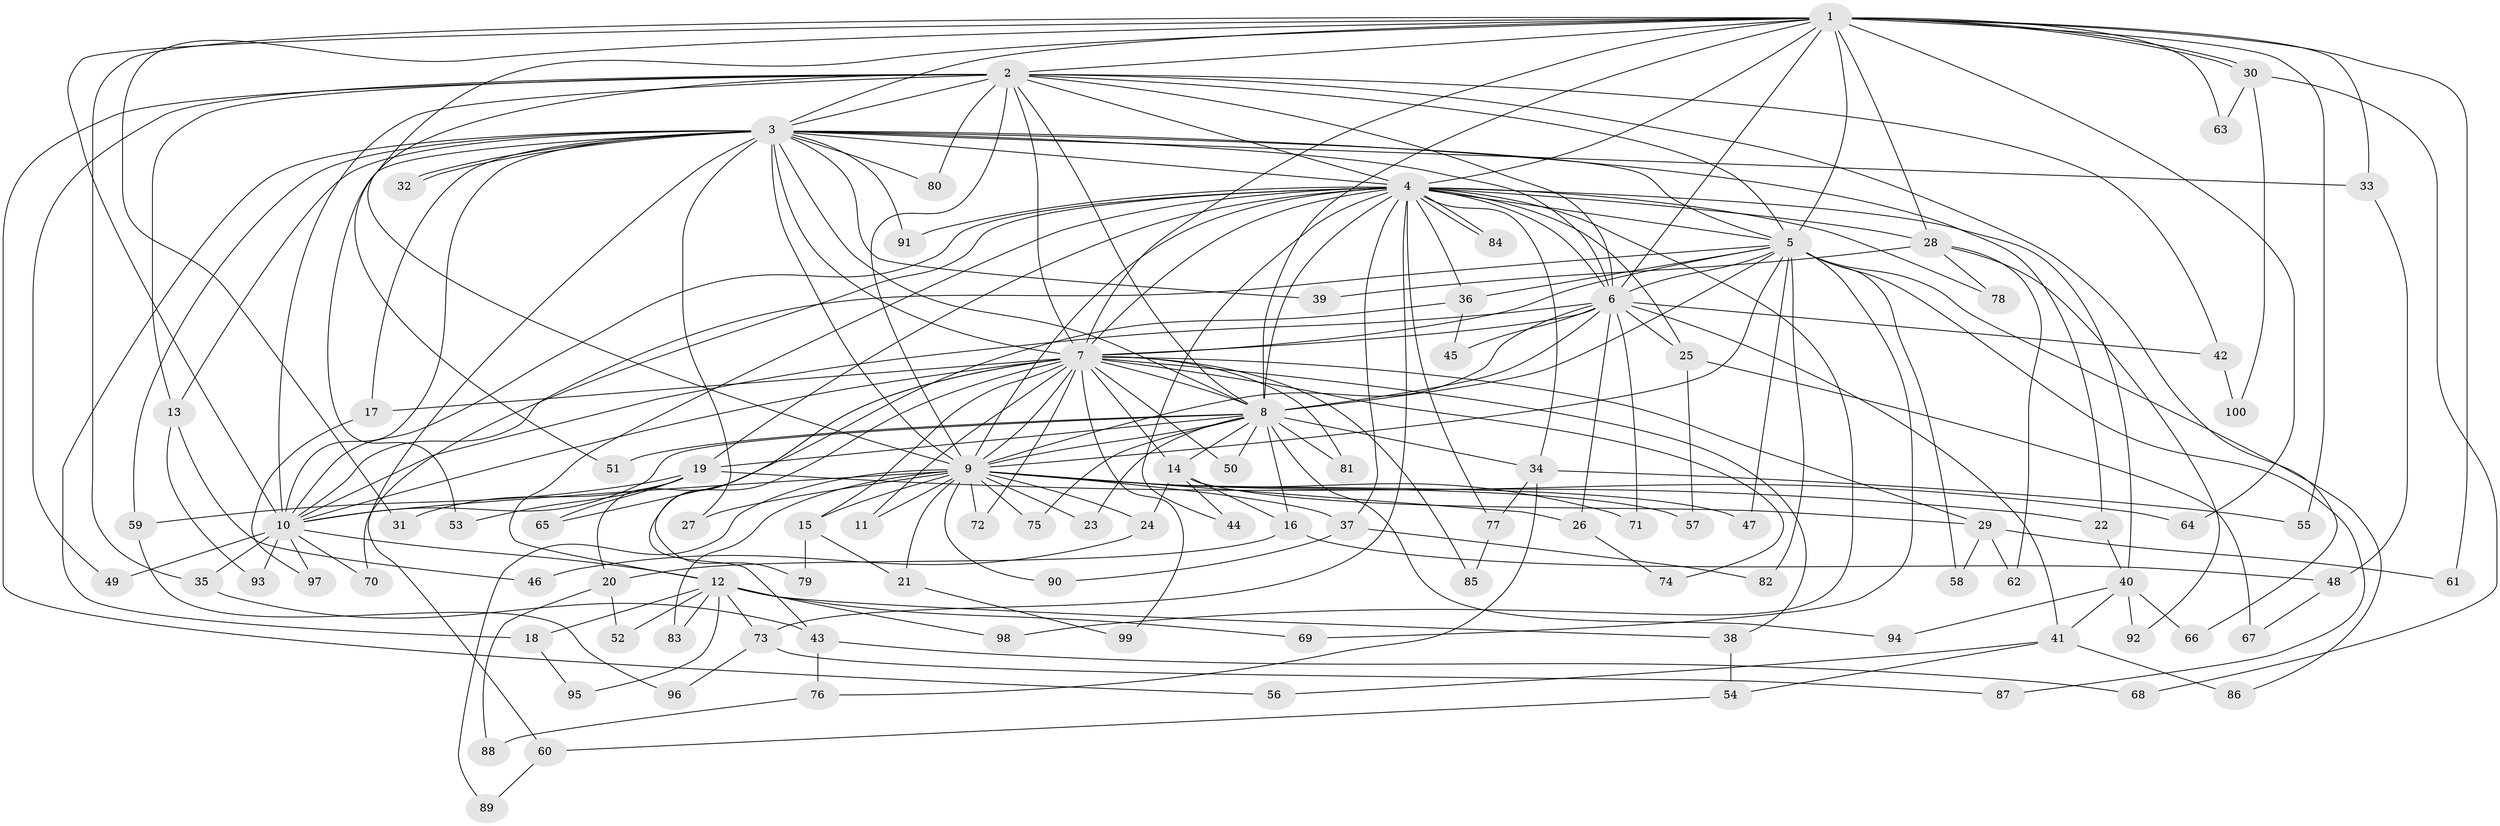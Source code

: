 // Generated by graph-tools (version 1.1) at 2025/38/02/21/25 10:38:53]
// undirected, 100 vertices, 225 edges
graph export_dot {
graph [start="1"]
  node [color=gray90,style=filled];
  1;
  2;
  3;
  4;
  5;
  6;
  7;
  8;
  9;
  10;
  11;
  12;
  13;
  14;
  15;
  16;
  17;
  18;
  19;
  20;
  21;
  22;
  23;
  24;
  25;
  26;
  27;
  28;
  29;
  30;
  31;
  32;
  33;
  34;
  35;
  36;
  37;
  38;
  39;
  40;
  41;
  42;
  43;
  44;
  45;
  46;
  47;
  48;
  49;
  50;
  51;
  52;
  53;
  54;
  55;
  56;
  57;
  58;
  59;
  60;
  61;
  62;
  63;
  64;
  65;
  66;
  67;
  68;
  69;
  70;
  71;
  72;
  73;
  74;
  75;
  76;
  77;
  78;
  79;
  80;
  81;
  82;
  83;
  84;
  85;
  86;
  87;
  88;
  89;
  90;
  91;
  92;
  93;
  94;
  95;
  96;
  97;
  98;
  99;
  100;
  1 -- 2;
  1 -- 3;
  1 -- 4;
  1 -- 5;
  1 -- 6;
  1 -- 7;
  1 -- 8;
  1 -- 9;
  1 -- 10;
  1 -- 28;
  1 -- 30;
  1 -- 30;
  1 -- 31;
  1 -- 33;
  1 -- 35;
  1 -- 55;
  1 -- 61;
  1 -- 63;
  1 -- 64;
  2 -- 3;
  2 -- 4;
  2 -- 5;
  2 -- 6;
  2 -- 7;
  2 -- 8;
  2 -- 9;
  2 -- 10;
  2 -- 13;
  2 -- 42;
  2 -- 49;
  2 -- 51;
  2 -- 56;
  2 -- 66;
  2 -- 80;
  3 -- 4;
  3 -- 5;
  3 -- 6;
  3 -- 7;
  3 -- 8;
  3 -- 9;
  3 -- 10;
  3 -- 13;
  3 -- 17;
  3 -- 18;
  3 -- 22;
  3 -- 27;
  3 -- 32;
  3 -- 32;
  3 -- 33;
  3 -- 39;
  3 -- 53;
  3 -- 59;
  3 -- 60;
  3 -- 80;
  3 -- 91;
  4 -- 5;
  4 -- 6;
  4 -- 7;
  4 -- 8;
  4 -- 9;
  4 -- 10;
  4 -- 12;
  4 -- 19;
  4 -- 25;
  4 -- 28;
  4 -- 34;
  4 -- 36;
  4 -- 37;
  4 -- 40;
  4 -- 44;
  4 -- 70;
  4 -- 73;
  4 -- 77;
  4 -- 78;
  4 -- 84;
  4 -- 84;
  4 -- 91;
  4 -- 98;
  5 -- 6;
  5 -- 7;
  5 -- 8;
  5 -- 9;
  5 -- 10;
  5 -- 36;
  5 -- 47;
  5 -- 58;
  5 -- 69;
  5 -- 82;
  5 -- 86;
  5 -- 87;
  6 -- 7;
  6 -- 8;
  6 -- 9;
  6 -- 10;
  6 -- 25;
  6 -- 26;
  6 -- 41;
  6 -- 42;
  6 -- 45;
  6 -- 71;
  7 -- 8;
  7 -- 9;
  7 -- 10;
  7 -- 11;
  7 -- 14;
  7 -- 15;
  7 -- 17;
  7 -- 20;
  7 -- 29;
  7 -- 38;
  7 -- 43;
  7 -- 50;
  7 -- 65;
  7 -- 72;
  7 -- 74;
  7 -- 81;
  7 -- 85;
  7 -- 99;
  8 -- 9;
  8 -- 10;
  8 -- 14;
  8 -- 16;
  8 -- 19;
  8 -- 23;
  8 -- 34;
  8 -- 50;
  8 -- 51;
  8 -- 75;
  8 -- 81;
  8 -- 94;
  9 -- 10;
  9 -- 11;
  9 -- 15;
  9 -- 21;
  9 -- 23;
  9 -- 24;
  9 -- 26;
  9 -- 27;
  9 -- 37;
  9 -- 47;
  9 -- 57;
  9 -- 64;
  9 -- 71;
  9 -- 72;
  9 -- 75;
  9 -- 83;
  9 -- 89;
  9 -- 90;
  10 -- 12;
  10 -- 35;
  10 -- 49;
  10 -- 70;
  10 -- 93;
  10 -- 97;
  12 -- 18;
  12 -- 38;
  12 -- 52;
  12 -- 69;
  12 -- 73;
  12 -- 83;
  12 -- 95;
  12 -- 98;
  13 -- 46;
  13 -- 93;
  14 -- 16;
  14 -- 24;
  14 -- 29;
  14 -- 44;
  15 -- 21;
  15 -- 79;
  16 -- 20;
  16 -- 48;
  17 -- 97;
  18 -- 95;
  19 -- 22;
  19 -- 31;
  19 -- 53;
  19 -- 59;
  19 -- 65;
  20 -- 52;
  20 -- 88;
  21 -- 99;
  22 -- 40;
  24 -- 46;
  25 -- 57;
  25 -- 67;
  26 -- 74;
  28 -- 39;
  28 -- 62;
  28 -- 78;
  28 -- 92;
  29 -- 58;
  29 -- 61;
  29 -- 62;
  30 -- 63;
  30 -- 68;
  30 -- 100;
  33 -- 48;
  34 -- 55;
  34 -- 76;
  34 -- 77;
  35 -- 43;
  36 -- 45;
  36 -- 79;
  37 -- 82;
  37 -- 90;
  38 -- 54;
  40 -- 41;
  40 -- 66;
  40 -- 92;
  40 -- 94;
  41 -- 54;
  41 -- 56;
  41 -- 86;
  42 -- 100;
  43 -- 68;
  43 -- 76;
  48 -- 67;
  54 -- 60;
  59 -- 96;
  60 -- 89;
  73 -- 87;
  73 -- 96;
  76 -- 88;
  77 -- 85;
}
